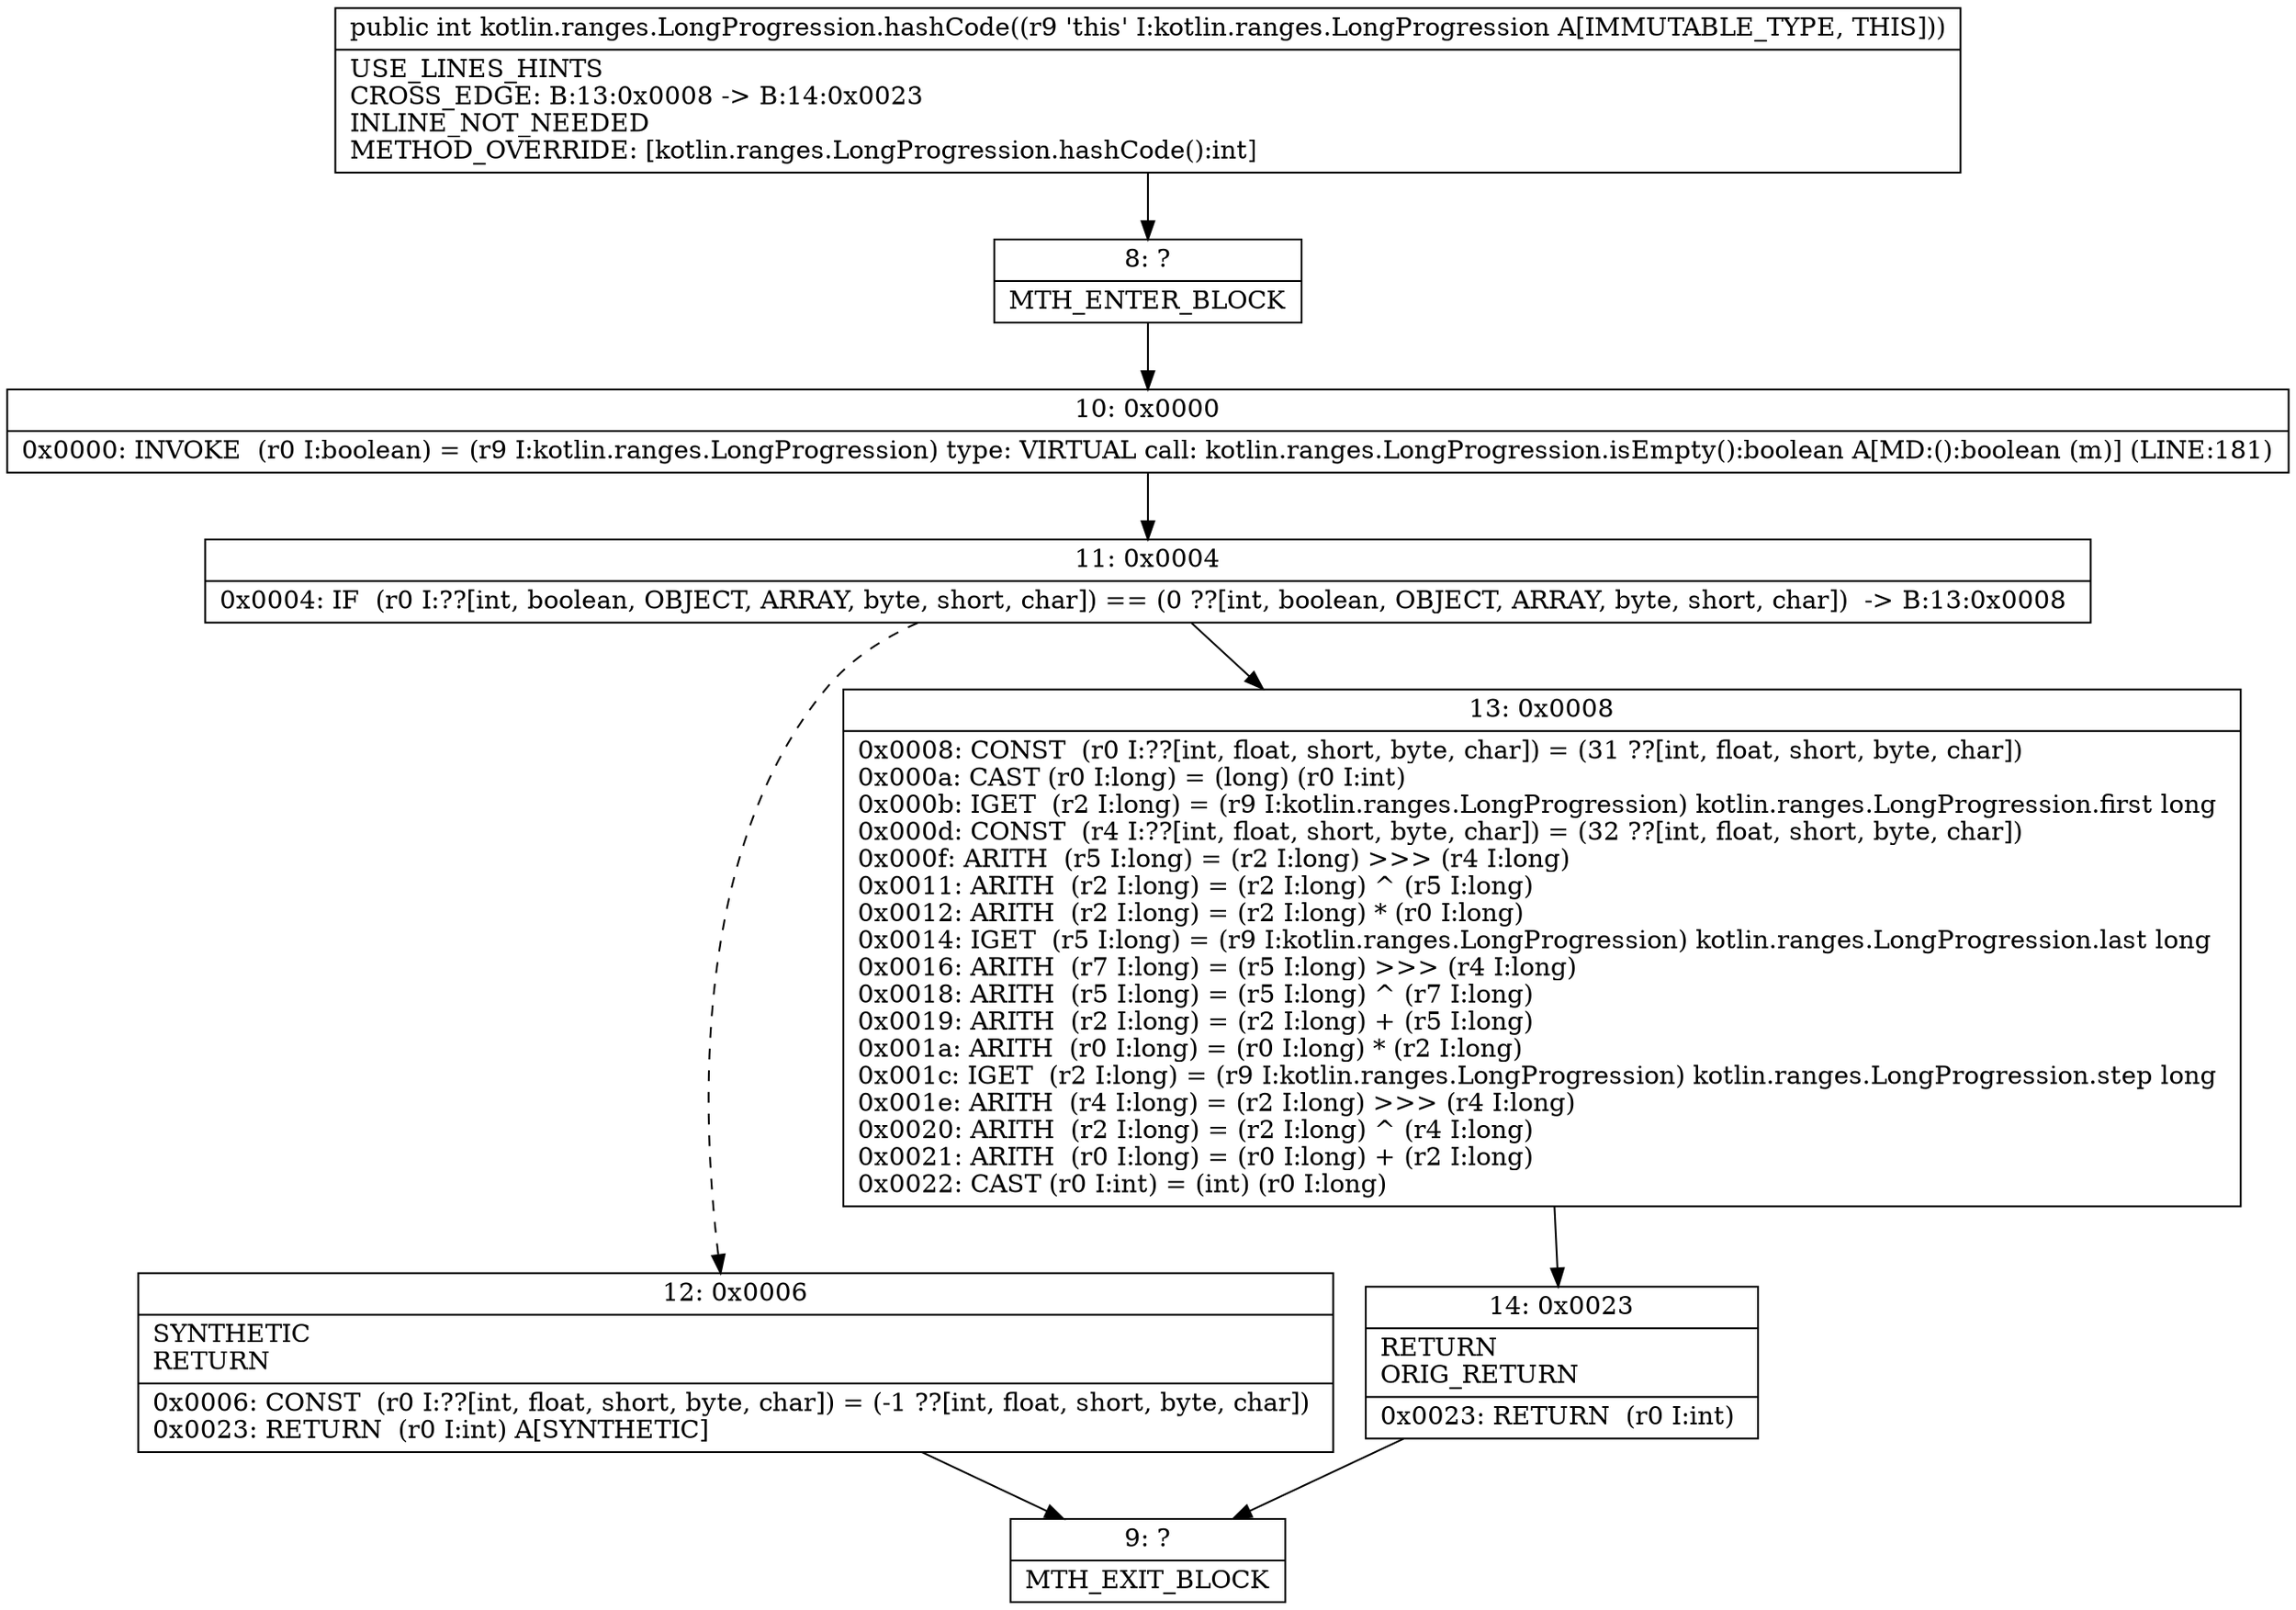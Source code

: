 digraph "CFG forkotlin.ranges.LongProgression.hashCode()I" {
Node_8 [shape=record,label="{8\:\ ?|MTH_ENTER_BLOCK\l}"];
Node_10 [shape=record,label="{10\:\ 0x0000|0x0000: INVOKE  (r0 I:boolean) = (r9 I:kotlin.ranges.LongProgression) type: VIRTUAL call: kotlin.ranges.LongProgression.isEmpty():boolean A[MD:():boolean (m)] (LINE:181)\l}"];
Node_11 [shape=record,label="{11\:\ 0x0004|0x0004: IF  (r0 I:??[int, boolean, OBJECT, ARRAY, byte, short, char]) == (0 ??[int, boolean, OBJECT, ARRAY, byte, short, char])  \-\> B:13:0x0008 \l}"];
Node_12 [shape=record,label="{12\:\ 0x0006|SYNTHETIC\lRETURN\l|0x0006: CONST  (r0 I:??[int, float, short, byte, char]) = (\-1 ??[int, float, short, byte, char]) \l0x0023: RETURN  (r0 I:int) A[SYNTHETIC]\l}"];
Node_9 [shape=record,label="{9\:\ ?|MTH_EXIT_BLOCK\l}"];
Node_13 [shape=record,label="{13\:\ 0x0008|0x0008: CONST  (r0 I:??[int, float, short, byte, char]) = (31 ??[int, float, short, byte, char]) \l0x000a: CAST (r0 I:long) = (long) (r0 I:int) \l0x000b: IGET  (r2 I:long) = (r9 I:kotlin.ranges.LongProgression) kotlin.ranges.LongProgression.first long \l0x000d: CONST  (r4 I:??[int, float, short, byte, char]) = (32 ??[int, float, short, byte, char]) \l0x000f: ARITH  (r5 I:long) = (r2 I:long) \>\>\> (r4 I:long) \l0x0011: ARITH  (r2 I:long) = (r2 I:long) ^ (r5 I:long) \l0x0012: ARITH  (r2 I:long) = (r2 I:long) * (r0 I:long) \l0x0014: IGET  (r5 I:long) = (r9 I:kotlin.ranges.LongProgression) kotlin.ranges.LongProgression.last long \l0x0016: ARITH  (r7 I:long) = (r5 I:long) \>\>\> (r4 I:long) \l0x0018: ARITH  (r5 I:long) = (r5 I:long) ^ (r7 I:long) \l0x0019: ARITH  (r2 I:long) = (r2 I:long) + (r5 I:long) \l0x001a: ARITH  (r0 I:long) = (r0 I:long) * (r2 I:long) \l0x001c: IGET  (r2 I:long) = (r9 I:kotlin.ranges.LongProgression) kotlin.ranges.LongProgression.step long \l0x001e: ARITH  (r4 I:long) = (r2 I:long) \>\>\> (r4 I:long) \l0x0020: ARITH  (r2 I:long) = (r2 I:long) ^ (r4 I:long) \l0x0021: ARITH  (r0 I:long) = (r0 I:long) + (r2 I:long) \l0x0022: CAST (r0 I:int) = (int) (r0 I:long) \l}"];
Node_14 [shape=record,label="{14\:\ 0x0023|RETURN\lORIG_RETURN\l|0x0023: RETURN  (r0 I:int) \l}"];
MethodNode[shape=record,label="{public int kotlin.ranges.LongProgression.hashCode((r9 'this' I:kotlin.ranges.LongProgression A[IMMUTABLE_TYPE, THIS]))  | USE_LINES_HINTS\lCROSS_EDGE: B:13:0x0008 \-\> B:14:0x0023\lINLINE_NOT_NEEDED\lMETHOD_OVERRIDE: [kotlin.ranges.LongProgression.hashCode():int]\l}"];
MethodNode -> Node_8;Node_8 -> Node_10;
Node_10 -> Node_11;
Node_11 -> Node_12[style=dashed];
Node_11 -> Node_13;
Node_12 -> Node_9;
Node_13 -> Node_14;
Node_14 -> Node_9;
}

